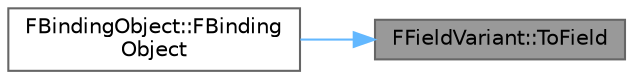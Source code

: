 digraph "FFieldVariant::ToField"
{
 // INTERACTIVE_SVG=YES
 // LATEX_PDF_SIZE
  bgcolor="transparent";
  edge [fontname=Helvetica,fontsize=10,labelfontname=Helvetica,labelfontsize=10];
  node [fontname=Helvetica,fontsize=10,shape=box,height=0.2,width=0.4];
  rankdir="RL";
  Node1 [id="Node000001",label="FFieldVariant::ToField",height=0.2,width=0.4,color="gray40", fillcolor="grey60", style="filled", fontcolor="black",tooltip=" "];
  Node1 -> Node2 [id="edge1_Node000001_Node000002",dir="back",color="steelblue1",style="solid",tooltip=" "];
  Node2 [id="Node000002",label="FBindingObject::FBinding\lObject",height=0.2,width=0.4,color="grey40", fillcolor="white", style="filled",URL="$dc/da7/classFBindingObject.html#a114933c8cc52b76e5ff21b52a8d72dc0",tooltip=" "];
}
